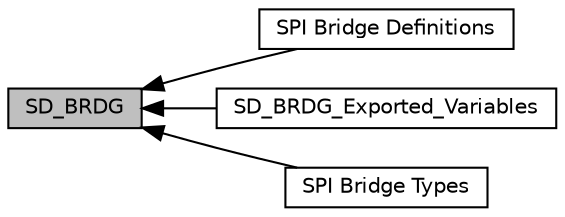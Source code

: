 digraph "SD_BRDG"
{
  edge [fontname="Helvetica",fontsize="10",labelfontname="Helvetica",labelfontsize="10"];
  node [fontname="Helvetica",fontsize="10",shape=record];
  rankdir=LR;
  Node0 [label="SD_BRDG",height=0.2,width=0.4,color="black", fillcolor="grey75", style="filled", fontcolor="black"];
  Node1 [label="SPI Bridge Definitions",height=0.2,width=0.4,color="black", fillcolor="white", style="filled",URL="$group___s_d___b_r_d_g___definitions.html"];
  Node3 [label="SD_BRDG_Exported_Variables",height=0.2,width=0.4,color="black", fillcolor="white", style="filled",URL="$group___s_d___b_r_d_g___exported___variables.html"];
  Node2 [label="SPI Bridge Types",height=0.2,width=0.4,color="black", fillcolor="white", style="filled",URL="$group___s_d___b_r_d_g___types.html"];
  Node0->Node1 [shape=plaintext, dir="back", style="solid"];
  Node0->Node2 [shape=plaintext, dir="back", style="solid"];
  Node0->Node3 [shape=plaintext, dir="back", style="solid"];
}
